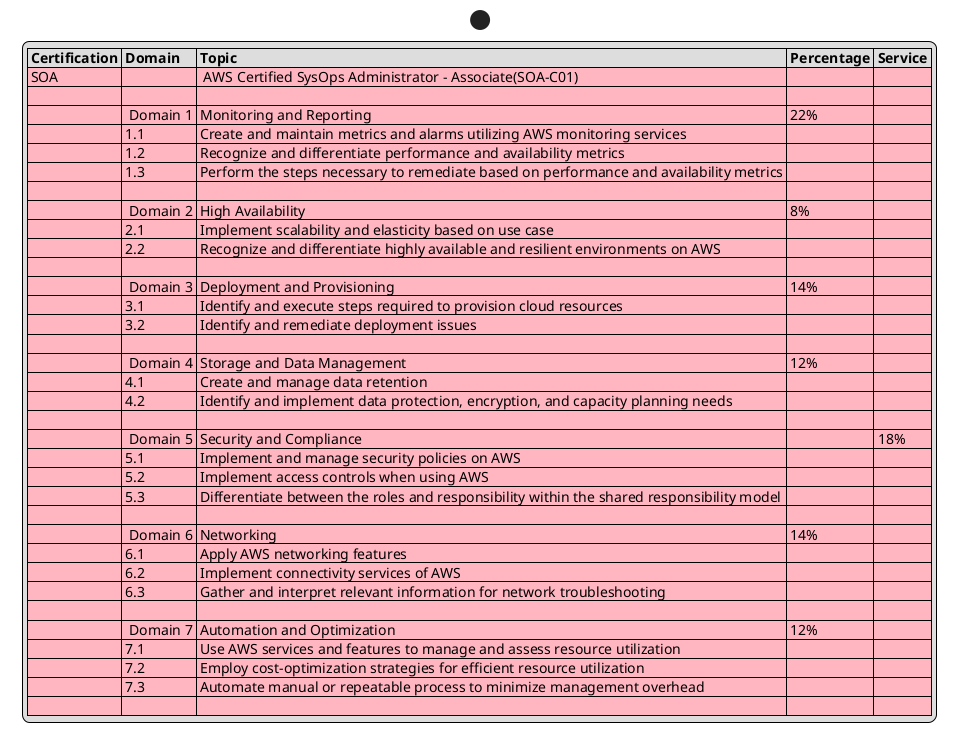 @startuml
start
    legend
        |= Certification |= Domain |= Topic |= Percentage |= Service |
        <#LightPink>| SOA |  |  AWS Certified SysOps Administrator – Associate(SOA-C01) | |
        <#LightPink>|  |  |  | |
        <#LightPink>|  |  Domain 1 | Monitoring and Reporting | 22% | |
        <#LightPink>|  | 1.1 | Create and maintain metrics and alarms utilizing AWS monitoring services | |
        <#LightPink>|  | 1.2 | Recognize and differentiate performance and availability metrics | |
        <#LightPink>|  | 1.3 | Perform the steps necessary to remediate based on performance and availability metrics | |
        <#LightPink>|  | |  | |
        <#LightPink>|  |  Domain 2 | High Availability | 8% | |
        <#LightPink>|  | 2.1 | Implement scalability and elasticity based on use case | |
        <#LightPink>|  | 2.2 | Recognize and differentiate highly available and resilient environments on AWS | |
        <#LightPink>|  |  |  |
        <#LightPink>|  |  Domain 3 | Deployment and Provisioning | 14%| |
        <#LightPink>|  | 3.1 | Identify and execute steps required to provision cloud resources |  | |
        <#LightPink>|  | 3.2 | Identify and remediate deployment issues |  | |
        <#LightPink>|  |  |  |  | |
        <#LightPink>|  |  Domain 4 | Storage and Data Management | 12% | |
        <#LightPink>|  | 4.1 | Create and manage data retention | | |
        <#LightPink>|  | 4.2 | Identify and implement data protection, encryption, and capacity planning needs | | |
        <#LightPink>|  |  |  | | |
        <#LightPink>|  |  Domain 5 | Security and Compliance | | 18% |
        <#LightPink>|  | 5.1 | Implement and manage security policies on AWS | | |
        <#LightPink>|  | 5.2 | Implement access controls when using AWS | | |
        <#LightPink>|  | 5.3 | Differentiate between the roles and responsibility within the shared responsibility model | | |
        <#LightPink>|  |  |  | | |
        <#LightPink>|  |  Domain 6 | Networking | 14% | |
        <#LightPink>|  | 6.1 | Apply AWS networking features | | |
        <#LightPink>|  | 6.2 | Implement connectivity services of AWS | | |
        <#LightPink>|  | 6.3 | Gather and interpret relevant information for network troubleshooting | | |
        <#LightPink>|  |  |  | | |
        <#LightPink>|  |  Domain 7 | Automation and Optimization | 12% | |
        <#LightPink>|  | 7.1 | Use AWS services and features to manage and assess resource utilization | | |
        <#LightPink>|  | 7.2 | Employ cost-optimization strategies for efficient resource utilization | | |
        <#LightPink>|  | 7.3 | Automate manual or repeatable process to minimize management overhead | | |
        <#LightPink>|  |  |  | | |
    endlegend
@enduml
